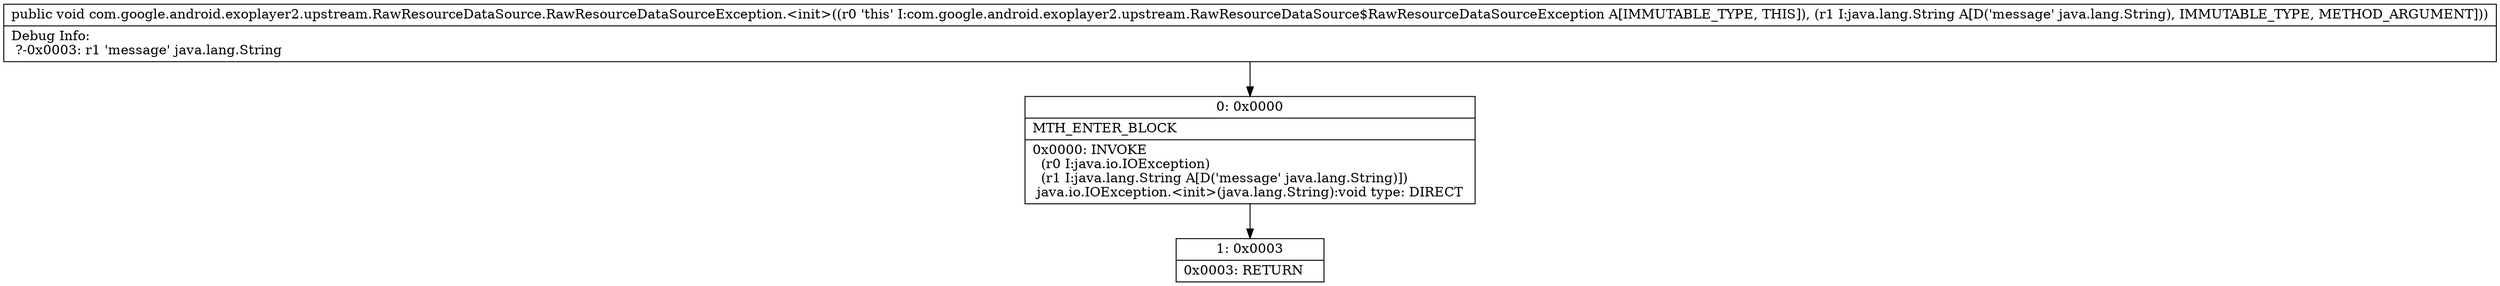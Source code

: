 digraph "CFG forcom.google.android.exoplayer2.upstream.RawResourceDataSource.RawResourceDataSourceException.\<init\>(Ljava\/lang\/String;)V" {
Node_0 [shape=record,label="{0\:\ 0x0000|MTH_ENTER_BLOCK\l|0x0000: INVOKE  \l  (r0 I:java.io.IOException)\l  (r1 I:java.lang.String A[D('message' java.lang.String)])\l java.io.IOException.\<init\>(java.lang.String):void type: DIRECT \l}"];
Node_1 [shape=record,label="{1\:\ 0x0003|0x0003: RETURN   \l}"];
MethodNode[shape=record,label="{public void com.google.android.exoplayer2.upstream.RawResourceDataSource.RawResourceDataSourceException.\<init\>((r0 'this' I:com.google.android.exoplayer2.upstream.RawResourceDataSource$RawResourceDataSourceException A[IMMUTABLE_TYPE, THIS]), (r1 I:java.lang.String A[D('message' java.lang.String), IMMUTABLE_TYPE, METHOD_ARGUMENT]))  | Debug Info:\l  ?\-0x0003: r1 'message' java.lang.String\l}"];
MethodNode -> Node_0;
Node_0 -> Node_1;
}

